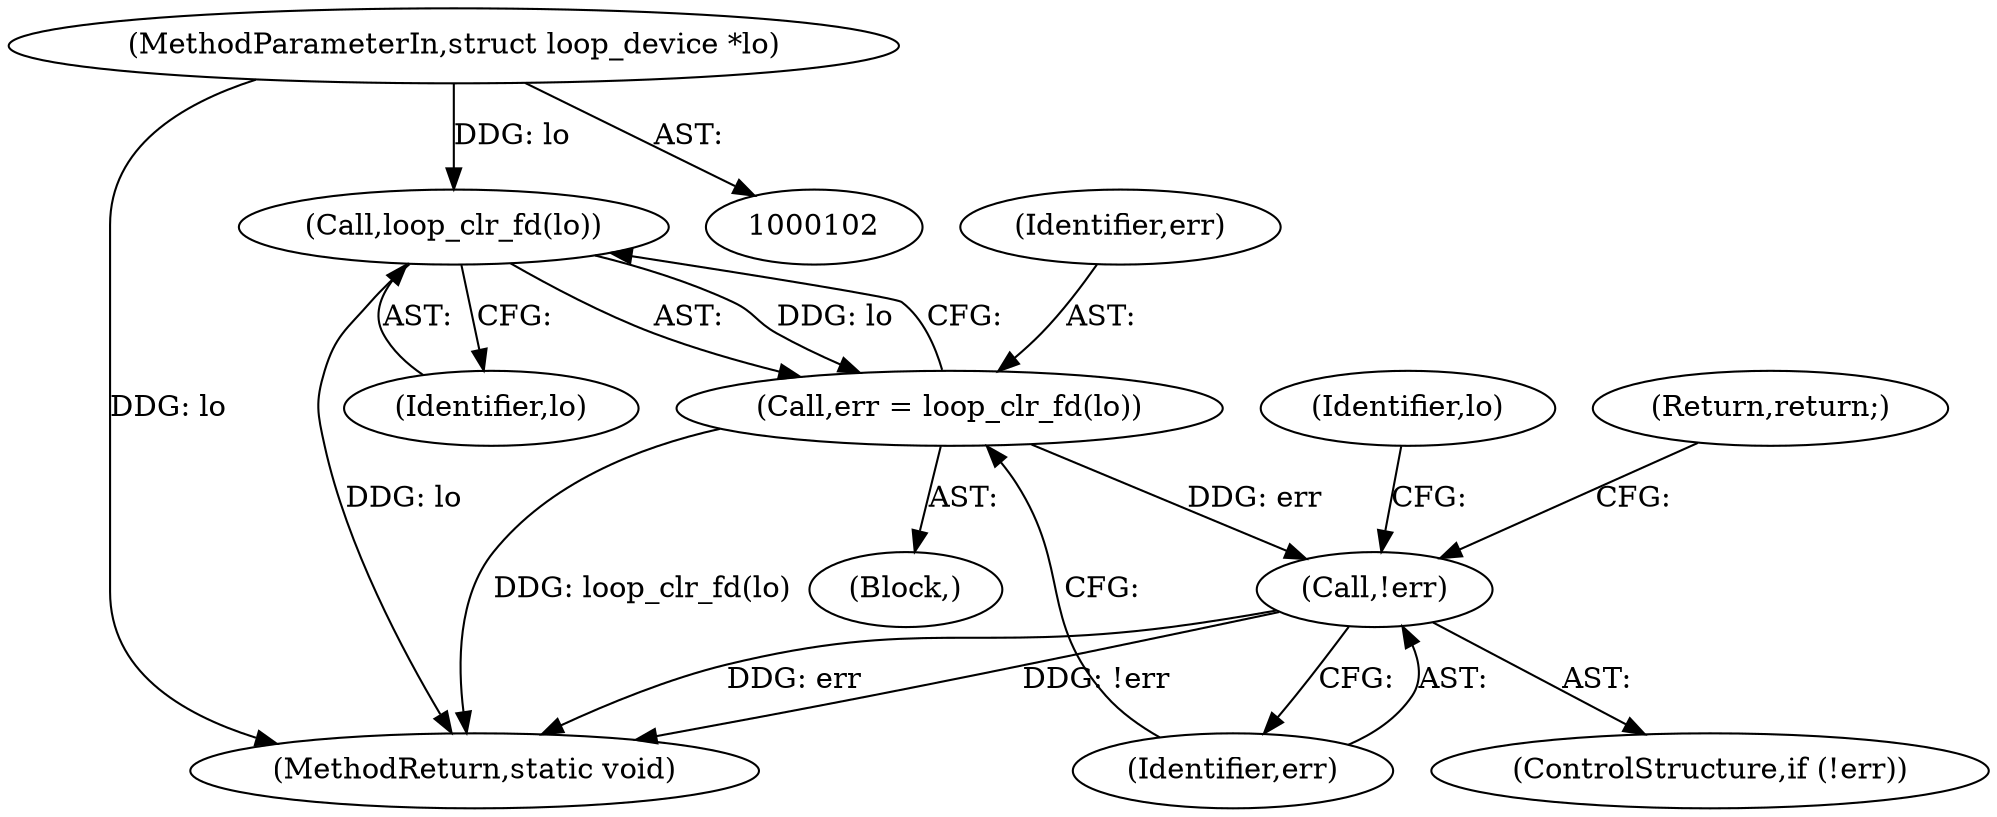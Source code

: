 digraph "0_linux_ae6650163c66a7eff1acd6eb8b0f752dcfa8eba5@pointer" {
"1000127" [label="(Call,loop_clr_fd(lo))"];
"1000103" [label="(MethodParameterIn,struct loop_device *lo)"];
"1000125" [label="(Call,err = loop_clr_fd(lo))"];
"1000130" [label="(Call,!err)"];
"1000131" [label="(Identifier,err)"];
"1000103" [label="(MethodParameterIn,struct loop_device *lo)"];
"1000129" [label="(ControlStructure,if (!err))"];
"1000130" [label="(Call,!err)"];
"1000124" [label="(Block,)"];
"1000152" [label="(Identifier,lo)"];
"1000126" [label="(Identifier,err)"];
"1000132" [label="(Return,return;)"];
"1000127" [label="(Call,loop_clr_fd(lo))"];
"1000154" [label="(MethodReturn,static void)"];
"1000125" [label="(Call,err = loop_clr_fd(lo))"];
"1000128" [label="(Identifier,lo)"];
"1000127" -> "1000125"  [label="AST: "];
"1000127" -> "1000128"  [label="CFG: "];
"1000128" -> "1000127"  [label="AST: "];
"1000125" -> "1000127"  [label="CFG: "];
"1000127" -> "1000154"  [label="DDG: lo"];
"1000127" -> "1000125"  [label="DDG: lo"];
"1000103" -> "1000127"  [label="DDG: lo"];
"1000103" -> "1000102"  [label="AST: "];
"1000103" -> "1000154"  [label="DDG: lo"];
"1000125" -> "1000124"  [label="AST: "];
"1000126" -> "1000125"  [label="AST: "];
"1000131" -> "1000125"  [label="CFG: "];
"1000125" -> "1000154"  [label="DDG: loop_clr_fd(lo)"];
"1000125" -> "1000130"  [label="DDG: err"];
"1000130" -> "1000129"  [label="AST: "];
"1000130" -> "1000131"  [label="CFG: "];
"1000131" -> "1000130"  [label="AST: "];
"1000132" -> "1000130"  [label="CFG: "];
"1000152" -> "1000130"  [label="CFG: "];
"1000130" -> "1000154"  [label="DDG: !err"];
"1000130" -> "1000154"  [label="DDG: err"];
}
